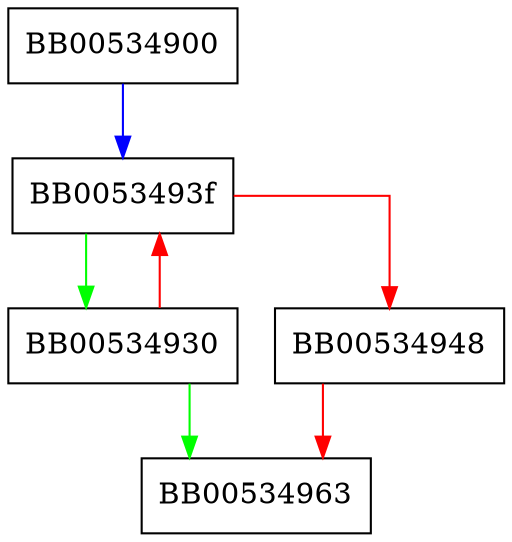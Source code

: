 digraph acpt_puts {
  node [shape="box"];
  graph [splines=ortho];
  BB00534900 -> BB0053493f [color="blue"];
  BB00534930 -> BB00534963 [color="green"];
  BB00534930 -> BB0053493f [color="red"];
  BB0053493f -> BB00534930 [color="green"];
  BB0053493f -> BB00534948 [color="red"];
  BB00534948 -> BB00534963 [color="red"];
}